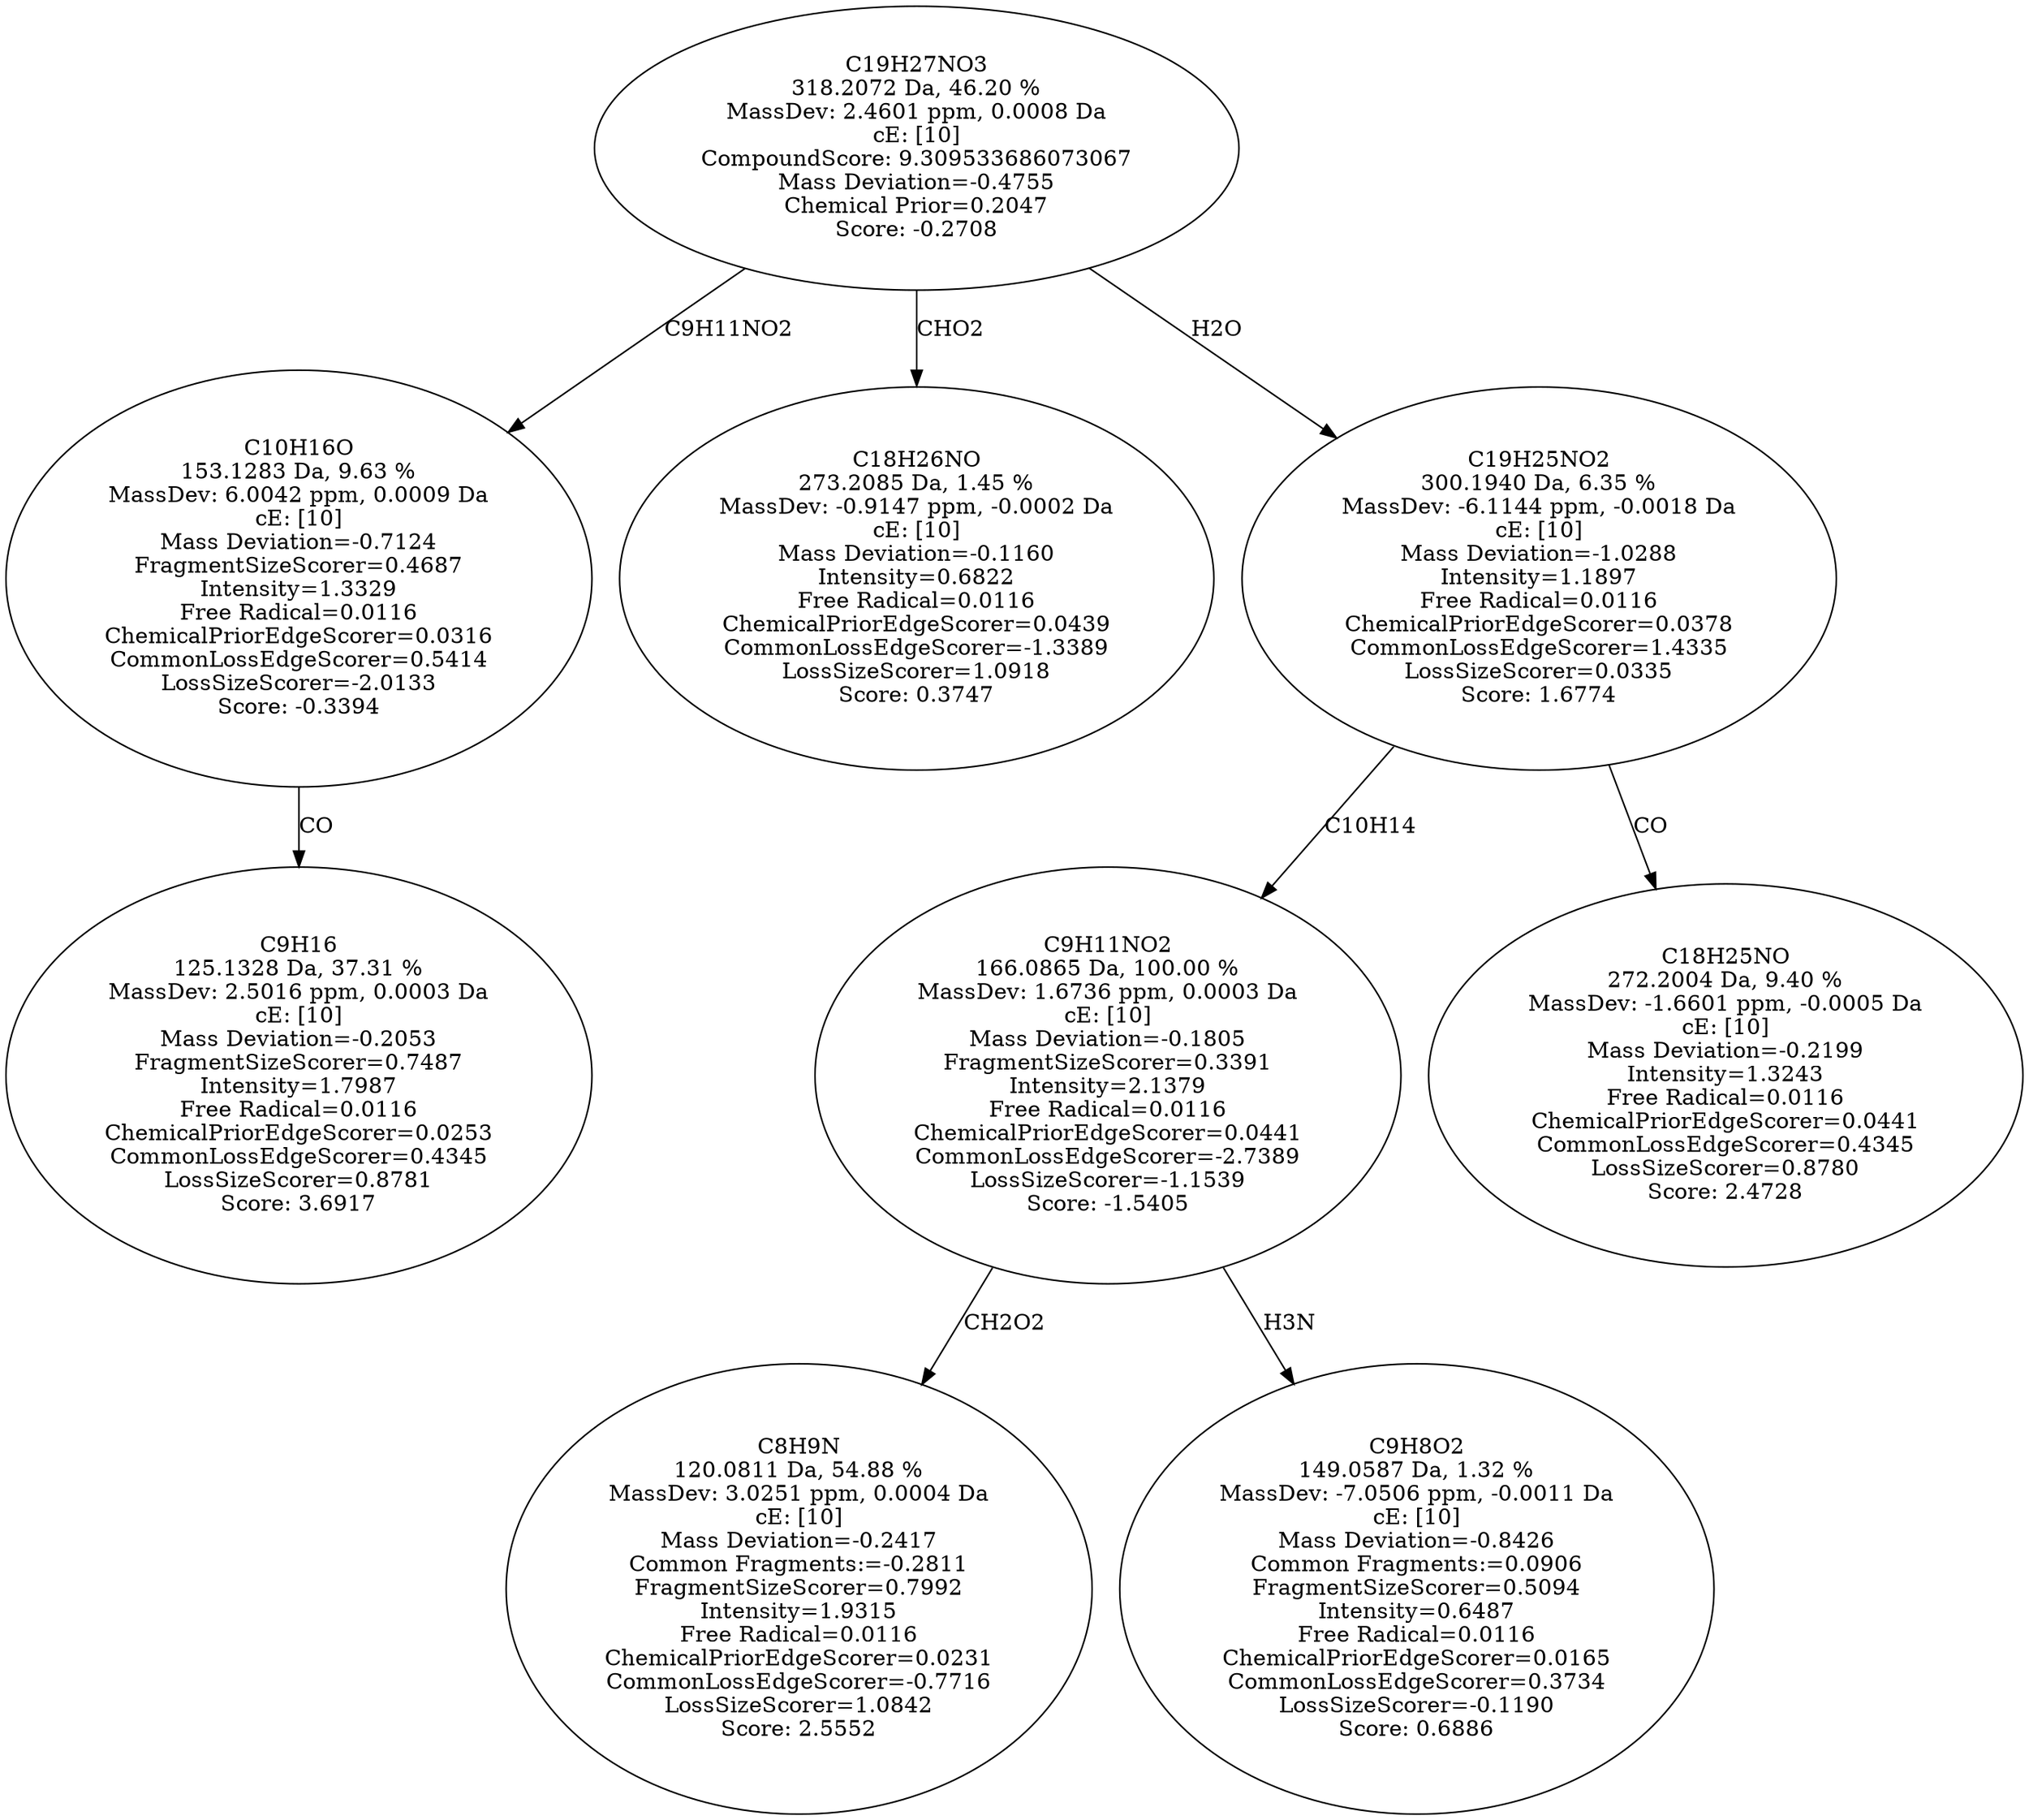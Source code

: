 strict digraph {
v1 [label="C9H16\n125.1328 Da, 37.31 %\nMassDev: 2.5016 ppm, 0.0003 Da\ncE: [10]\nMass Deviation=-0.2053\nFragmentSizeScorer=0.7487\nIntensity=1.7987\nFree Radical=0.0116\nChemicalPriorEdgeScorer=0.0253\nCommonLossEdgeScorer=0.4345\nLossSizeScorer=0.8781\nScore: 3.6917"];
v2 [label="C10H16O\n153.1283 Da, 9.63 %\nMassDev: 6.0042 ppm, 0.0009 Da\ncE: [10]\nMass Deviation=-0.7124\nFragmentSizeScorer=0.4687\nIntensity=1.3329\nFree Radical=0.0116\nChemicalPriorEdgeScorer=0.0316\nCommonLossEdgeScorer=0.5414\nLossSizeScorer=-2.0133\nScore: -0.3394"];
v3 [label="C18H26NO\n273.2085 Da, 1.45 %\nMassDev: -0.9147 ppm, -0.0002 Da\ncE: [10]\nMass Deviation=-0.1160\nIntensity=0.6822\nFree Radical=0.0116\nChemicalPriorEdgeScorer=0.0439\nCommonLossEdgeScorer=-1.3389\nLossSizeScorer=1.0918\nScore: 0.3747"];
v4 [label="C8H9N\n120.0811 Da, 54.88 %\nMassDev: 3.0251 ppm, 0.0004 Da\ncE: [10]\nMass Deviation=-0.2417\nCommon Fragments:=-0.2811\nFragmentSizeScorer=0.7992\nIntensity=1.9315\nFree Radical=0.0116\nChemicalPriorEdgeScorer=0.0231\nCommonLossEdgeScorer=-0.7716\nLossSizeScorer=1.0842\nScore: 2.5552"];
v5 [label="C9H8O2\n149.0587 Da, 1.32 %\nMassDev: -7.0506 ppm, -0.0011 Da\ncE: [10]\nMass Deviation=-0.8426\nCommon Fragments:=0.0906\nFragmentSizeScorer=0.5094\nIntensity=0.6487\nFree Radical=0.0116\nChemicalPriorEdgeScorer=0.0165\nCommonLossEdgeScorer=0.3734\nLossSizeScorer=-0.1190\nScore: 0.6886"];
v6 [label="C9H11NO2\n166.0865 Da, 100.00 %\nMassDev: 1.6736 ppm, 0.0003 Da\ncE: [10]\nMass Deviation=-0.1805\nFragmentSizeScorer=0.3391\nIntensity=2.1379\nFree Radical=0.0116\nChemicalPriorEdgeScorer=0.0441\nCommonLossEdgeScorer=-2.7389\nLossSizeScorer=-1.1539\nScore: -1.5405"];
v7 [label="C18H25NO\n272.2004 Da, 9.40 %\nMassDev: -1.6601 ppm, -0.0005 Da\ncE: [10]\nMass Deviation=-0.2199\nIntensity=1.3243\nFree Radical=0.0116\nChemicalPriorEdgeScorer=0.0441\nCommonLossEdgeScorer=0.4345\nLossSizeScorer=0.8780\nScore: 2.4728"];
v8 [label="C19H25NO2\n300.1940 Da, 6.35 %\nMassDev: -6.1144 ppm, -0.0018 Da\ncE: [10]\nMass Deviation=-1.0288\nIntensity=1.1897\nFree Radical=0.0116\nChemicalPriorEdgeScorer=0.0378\nCommonLossEdgeScorer=1.4335\nLossSizeScorer=0.0335\nScore: 1.6774"];
v9 [label="C19H27NO3\n318.2072 Da, 46.20 %\nMassDev: 2.4601 ppm, 0.0008 Da\ncE: [10]\nCompoundScore: 9.309533686073067\nMass Deviation=-0.4755\nChemical Prior=0.2047\nScore: -0.2708"];
v2 -> v1 [label="CO"];
v9 -> v2 [label="C9H11NO2"];
v9 -> v3 [label="CHO2"];
v6 -> v4 [label="CH2O2"];
v6 -> v5 [label="H3N"];
v8 -> v6 [label="C10H14"];
v8 -> v7 [label="CO"];
v9 -> v8 [label="H2O"];
}